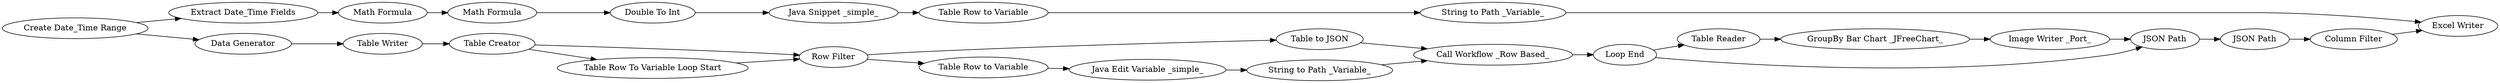 digraph {
	336 -> 337
	296 -> 335
	331 -> 291
	6 -> 320
	291 -> 294
	292 -> 296
	298 -> 338
	287 -> 331
	335 -> 336
	320 -> 332
	333 -> 301
	332 -> 333
	46 -> 328
	48 -> 49
	329 -> 330
	47 -> 48
	338 -> 4
	330 -> 320
	321 -> 46
	294 -> 292
	332 -> 47
	4 -> 321
	49 -> 337
	328 -> 329
	334 -> 47
	4 -> 46
	287 -> 298
	301 -> 334
	46 -> 6
	292 [label="Double To Int"]
	329 [label="Java Edit Variable _simple_"]
	330 [label="String to Path _Variable_"]
	335 [label="Table Row to Variable"]
	49 [label="Column Filter"]
	291 [label="Math Formula"]
	338 [label="Table Writer"]
	6 [label="Table to JSON"]
	328 [label="Table Row to Variable"]
	336 [label="String to Path _Variable_"]
	332 [label="Loop End"]
	48 [label="JSON Path"]
	334 [label="Image Writer _Port_"]
	294 [label="Math Formula"]
	296 [label="Java Snippet _simple_"]
	287 [label="Create Date_Time Range"]
	4 [label="Table Creator"]
	47 [label="JSON Path"]
	337 [label="Excel Writer"]
	321 [label="Table Row To Variable Loop Start"]
	333 [label="Table Reader"]
	301 [label="GroupBy Bar Chart _JFreeChart_"]
	331 [label="Extract Date_Time Fields"]
	298 [label="Data Generator"]
	46 [label="Row Filter"]
	320 [label="Call Workflow _Row Based_"]
	rankdir=LR
}
